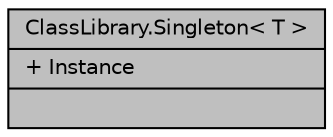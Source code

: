 digraph "ClassLibrary.Singleton&lt; T &gt;"
{
 // INTERACTIVE_SVG=YES
 // LATEX_PDF_SIZE
  edge [fontname="Helvetica",fontsize="10",labelfontname="Helvetica",labelfontsize="10"];
  node [fontname="Helvetica",fontsize="10",shape=record];
  Node1 [label="{ClassLibrary.Singleton\< T \>\n|+ Instance\l|}",height=0.2,width=0.4,color="black", fillcolor="grey75", style="filled", fontcolor="black",tooltip="Esta clase tiene como responsabilidad crear una sola instancia de las clases que la implementan (Data..."];
}
